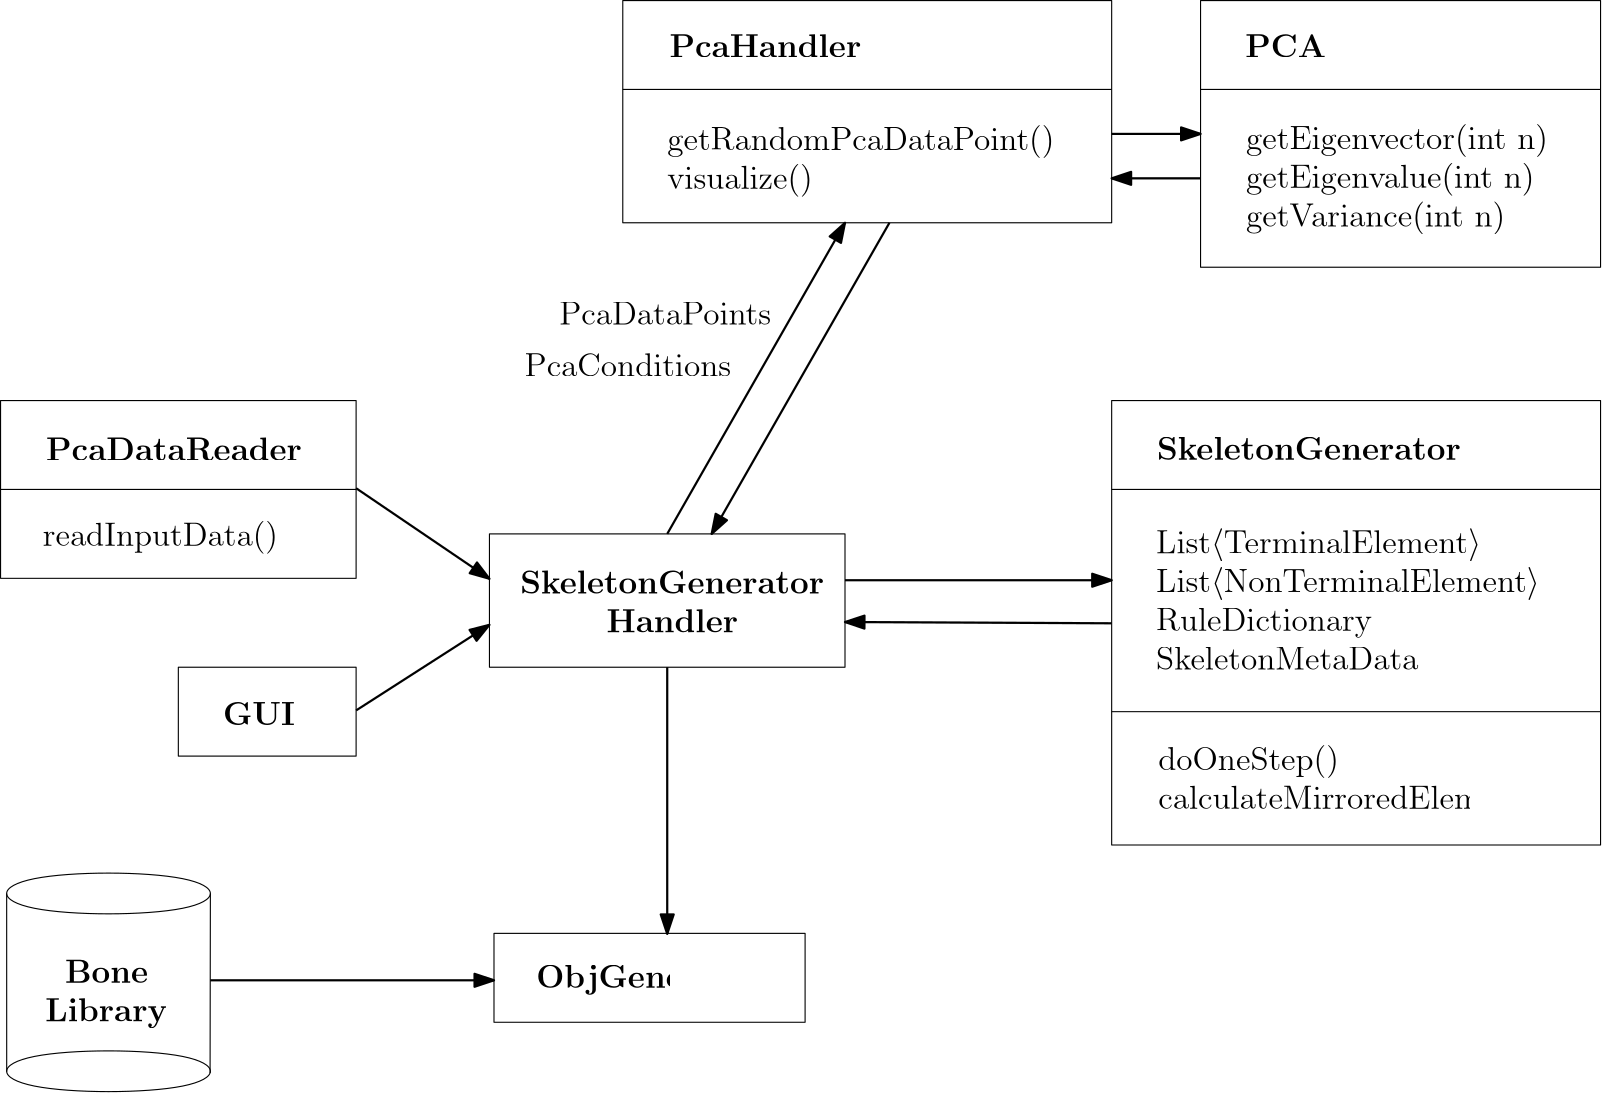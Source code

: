 <?xml version="1.0"?>
<!DOCTYPE ipe SYSTEM "ipe.dtd">
<ipe version="70212" creator="Ipe 7.2.13">
<info created="D:20200527110350" modified="D:20200603115254"/>
<ipestyle name="basic">
<symbol name="arrow/arc(spx)">
<path stroke="sym-stroke" fill="sym-stroke" pen="sym-pen">
0 0 m
-1 0.333 l
-1 -0.333 l
h
</path>
</symbol>
<symbol name="arrow/farc(spx)">
<path stroke="sym-stroke" fill="white" pen="sym-pen">
0 0 m
-1 0.333 l
-1 -0.333 l
h
</path>
</symbol>
<symbol name="arrow/ptarc(spx)">
<path stroke="sym-stroke" fill="sym-stroke" pen="sym-pen">
0 0 m
-1 0.333 l
-0.8 0 l
-1 -0.333 l
h
</path>
</symbol>
<symbol name="arrow/fptarc(spx)">
<path stroke="sym-stroke" fill="white" pen="sym-pen">
0 0 m
-1 0.333 l
-0.8 0 l
-1 -0.333 l
h
</path>
</symbol>
<symbol name="mark/circle(sx)" transformations="translations">
<path fill="sym-stroke">
0.6 0 0 0.6 0 0 e
0.4 0 0 0.4 0 0 e
</path>
</symbol>
<symbol name="mark/disk(sx)" transformations="translations">
<path fill="sym-stroke">
0.6 0 0 0.6 0 0 e
</path>
</symbol>
<symbol name="mark/fdisk(sfx)" transformations="translations">
<group>
<path fill="sym-fill">
0.5 0 0 0.5 0 0 e
</path>
<path fill="sym-stroke" fillrule="eofill">
0.6 0 0 0.6 0 0 e
0.4 0 0 0.4 0 0 e
</path>
</group>
</symbol>
<symbol name="mark/box(sx)" transformations="translations">
<path fill="sym-stroke" fillrule="eofill">
-0.6 -0.6 m
0.6 -0.6 l
0.6 0.6 l
-0.6 0.6 l
h
-0.4 -0.4 m
0.4 -0.4 l
0.4 0.4 l
-0.4 0.4 l
h
</path>
</symbol>
<symbol name="mark/square(sx)" transformations="translations">
<path fill="sym-stroke">
-0.6 -0.6 m
0.6 -0.6 l
0.6 0.6 l
-0.6 0.6 l
h
</path>
</symbol>
<symbol name="mark/fsquare(sfx)" transformations="translations">
<group>
<path fill="sym-fill">
-0.5 -0.5 m
0.5 -0.5 l
0.5 0.5 l
-0.5 0.5 l
h
</path>
<path fill="sym-stroke" fillrule="eofill">
-0.6 -0.6 m
0.6 -0.6 l
0.6 0.6 l
-0.6 0.6 l
h
-0.4 -0.4 m
0.4 -0.4 l
0.4 0.4 l
-0.4 0.4 l
h
</path>
</group>
</symbol>
<symbol name="mark/cross(sx)" transformations="translations">
<group>
<path fill="sym-stroke">
-0.43 -0.57 m
0.57 0.43 l
0.43 0.57 l
-0.57 -0.43 l
h
</path>
<path fill="sym-stroke">
-0.43 0.57 m
0.57 -0.43 l
0.43 -0.57 l
-0.57 0.43 l
h
</path>
</group>
</symbol>
<symbol name="arrow/fnormal(spx)">
<path stroke="sym-stroke" fill="white" pen="sym-pen">
0 0 m
-1 0.333 l
-1 -0.333 l
h
</path>
</symbol>
<symbol name="arrow/pointed(spx)">
<path stroke="sym-stroke" fill="sym-stroke" pen="sym-pen">
0 0 m
-1 0.333 l
-0.8 0 l
-1 -0.333 l
h
</path>
</symbol>
<symbol name="arrow/fpointed(spx)">
<path stroke="sym-stroke" fill="white" pen="sym-pen">
0 0 m
-1 0.333 l
-0.8 0 l
-1 -0.333 l
h
</path>
</symbol>
<symbol name="arrow/linear(spx)">
<path stroke="sym-stroke" pen="sym-pen">
-1 0.333 m
0 0 l
-1 -0.333 l
</path>
</symbol>
<symbol name="arrow/fdouble(spx)">
<path stroke="sym-stroke" fill="white" pen="sym-pen">
0 0 m
-1 0.333 l
-1 -0.333 l
h
-1 0 m
-2 0.333 l
-2 -0.333 l
h
</path>
</symbol>
<symbol name="arrow/double(spx)">
<path stroke="sym-stroke" fill="sym-stroke" pen="sym-pen">
0 0 m
-1 0.333 l
-1 -0.333 l
h
-1 0 m
-2 0.333 l
-2 -0.333 l
h
</path>
</symbol>
<pen name="heavier" value="0.8"/>
<pen name="fat" value="1.2"/>
<pen name="ultrafat" value="2"/>
<symbolsize name="large" value="5"/>
<symbolsize name="small" value="2"/>
<symbolsize name="tiny" value="1.1"/>
<arrowsize name="large" value="10"/>
<arrowsize name="small" value="5"/>
<arrowsize name="tiny" value="3"/>
<color name="red" value="1 0 0"/>
<color name="green" value="0 1 0"/>
<color name="blue" value="0 0 1"/>
<color name="yellow" value="1 1 0"/>
<color name="orange" value="1 0.647 0"/>
<color name="gold" value="1 0.843 0"/>
<color name="purple" value="0.627 0.125 0.941"/>
<color name="gray" value="0.745"/>
<color name="brown" value="0.647 0.165 0.165"/>
<color name="navy" value="0 0 0.502"/>
<color name="pink" value="1 0.753 0.796"/>
<color name="seagreen" value="0.18 0.545 0.341"/>
<color name="turquoise" value="0.251 0.878 0.816"/>
<color name="violet" value="0.933 0.51 0.933"/>
<color name="darkblue" value="0 0 0.545"/>
<color name="darkcyan" value="0 0.545 0.545"/>
<color name="darkgray" value="0.663"/>
<color name="darkgreen" value="0 0.392 0"/>
<color name="darkmagenta" value="0.545 0 0.545"/>
<color name="darkorange" value="1 0.549 0"/>
<color name="darkred" value="0.545 0 0"/>
<color name="lightblue" value="0.678 0.847 0.902"/>
<color name="lightcyan" value="0.878 1 1"/>
<color name="lightgray" value="0.827"/>
<color name="lightgreen" value="0.565 0.933 0.565"/>
<color name="lightyellow" value="1 1 0.878"/>
<dashstyle name="dashed" value="[4] 0"/>
<dashstyle name="dotted" value="[1 3] 0"/>
<dashstyle name="dash dotted" value="[4 2 1 2] 0"/>
<dashstyle name="dash dot dotted" value="[4 2 1 2 1 2] 0"/>
<textsize name="large" value="\large"/>
<textsize name="Large" value="\Large"/>
<textsize name="LARGE" value="\LARGE"/>
<textsize name="huge" value="\huge"/>
<textsize name="Huge" value="\Huge"/>
<textsize name="small" value="\small"/>
<textsize name="footnote" value="\footnotesize"/>
<textsize name="tiny" value="\tiny"/>
<textstyle name="center" begin="\begin{center}" end="\end{center}"/>
<textstyle name="itemize" begin="\begin{itemize}" end="\end{itemize}"/>
<textstyle name="item" begin="\begin{itemize}\item{}" end="\end{itemize}"/>
<gridsize name="4 pts" value="4"/>
<gridsize name="8 pts (~3 mm)" value="8"/>
<gridsize name="16 pts (~6 mm)" value="16"/>
<gridsize name="32 pts (~12 mm)" value="32"/>
<gridsize name="10 pts (~3.5 mm)" value="10"/>
<gridsize name="20 pts (~7 mm)" value="20"/>
<gridsize name="14 pts (~5 mm)" value="14"/>
<gridsize name="28 pts (~10 mm)" value="28"/>
<gridsize name="56 pts (~20 mm)" value="56"/>
<anglesize name="90 deg" value="90"/>
<anglesize name="60 deg" value="60"/>
<anglesize name="45 deg" value="45"/>
<anglesize name="30 deg" value="30"/>
<anglesize name="22.5 deg" value="22.5"/>
<opacity name="10%" value="0.1"/>
<opacity name="30%" value="0.3"/>
<opacity name="50%" value="0.5"/>
<opacity name="75%" value="0.75"/>
<tiling name="falling" angle="-60" step="4" width="1"/>
<tiling name="rising" angle="30" step="4" width="1"/>
</ipestyle>
<page>
<layer name="alpha"/>
<view layers="alpha" active="alpha"/>
<path layer="alpha" matrix="1 0 0 1 48 304" stroke="black" pen="heavier" arrow="normal/normal">
368 464 m
400 464 l
</path>
<path matrix="1 0 0 1 48 304" stroke="black" pen="heavier" arrow="normal/normal">
400 448 m
368 448 l
</path>
<path stroke="black">
416 672 m
416 512 l
592 512 l
592 672 l
h
</path>
<text matrix="1 0 0 1 160.302 -28.978" transformations="translations" pos="272 688" stroke="black" type="minipage" width="128" height="6.642" depth="1.66" valign="top" size="large">\textbf{SkeletonGenerator}</text>
<text matrix="1 0 0 1 144 -30.037" transformations="translations" pos="288 656" stroke="black" type="minipage" width="144.132" height="27.869" depth="22.94" valign="top" size="large">List$\langle$TerminalElement$\rangle$\\
List$\langle$NonTerminalElement$\rangle$\\
RuleDictionary\\
SkeletonMetaData</text>
<text matrix="1 0 0 1 144.785 -44.074" transformations="translations" pos="288 592" stroke="black" type="minipage" width="112" height="15.433" depth="10.47" valign="top" size="large">doOneStep()\\
calculateMirroredElements()</text>
<path matrix="1 0 0 1 160 -32" stroke="black">
256 672 m
432 672 l
</path>
<path matrix="1 0 0 1 160 -32" stroke="black">
256 592 m
432 592 l
</path>
<path matrix="1 0 0 1 -16 304" stroke="black">
256 512 m
256 432 l
432 432 l
432 512 l
h
</path>
<path matrix="1 0 0 1 -16 304" stroke="black">
256 480 m
432 480 l
</path>
<text matrix="1 0 0 1 -15.2148 307.926" transformations="translations" pos="272 496" stroke="black" type="minipage" width="144" height="6.642" depth="1.66" valign="top" size="large">\textbf{PcaHandler}</text>
<text matrix="1 0 0 1 -16 307.141" transformations="translations" pos="272 464" stroke="black" type="minipage" width="144" height="15.433" depth="10.47" valign="top" size="large">getRandomPcaDataPoint()\\
visualize()</text>
<path matrix="1 0 0 1 48 304" stroke="black">
400 512 m
400 416 l
544 416 l
544 512 l
h
</path>
<path matrix="1 0 0 1 48 304" stroke="black">
400 480 m
544 480 l
</path>
<text matrix="1 0 0 1 192.115 307.76" transformations="translations" pos="272 496" stroke="black" type="minipage" width="79.721" height="6.593" depth="1.61" valign="top" size="large">\textbf{PCA}</text>
<text matrix="1 0 0 1 176.393 115.533" transformations="translations" pos="288 656" stroke="black" type="minipage" width="112" height="22.401" depth="17.45" valign="top" size="large">getEigenvector(int n)\\
getEigenvalue(int n)\\
getVariance(int n)</text>
<path matrix="1 0 0 1 -32 160" stroke="black">
48 512 m
48 448 l
176 448 l
176 512 l
h
</path>
<path matrix="1 0 0 1 -32 160" stroke="black">
48 480 m
176 480 l
</path>
<text matrix="1 0 0 1 -239.607 162.748" transformations="translations" pos="272 496" stroke="black" type="minipage" width="96" height="6.642" depth="1.66" valign="top" size="large">\textbf{PcaDataReader}</text>
<text matrix="1 0 0 1 -240.785 164.711" transformations="translations" pos="272 464" stroke="black" type="minipage" width="96" height="8.465" depth="3.49" valign="top" size="large">readInputData() </text>
<path matrix="1 0 0 1 -30.3643 -303.818" stroke="black">
224 784 m
224 752 l
336 752 l
336 784 l
h
</path>
<text matrix="1 0 0 1 -47.1495 -299.107" transformations="translations" pos="256 768" stroke="black" type="minipage" width="48" height="7.807" depth="2.82" valign="top" size="large">\textbf{ObjGenerator}</text>
<path matrix="1 0 0 1 16 -128" stroke="black">
64 704 m
64 672 l
128 672 l
128 704 l
h
</path>
<text matrix="1 0 0 1 -159.941 -204.583" transformations="translations" pos="256 768" stroke="black" type="minipage" width="48" height="6.593" depth="1.61" valign="top" size="large">\textbf{GUI}</text>
<path matrix="1 0 0 1 -433.132 -265.45" stroke="black" fill="white">
448 768
448 752
528 752
528 768 u
</path>
<path matrix="1 0 0 1 -433.132 -329.45" stroke="black" fill="white">
448 768
448 752
528 752
528 768 u
</path>
<path matrix="1 0 0 1 -433.132 -265.45" stroke="black" fill="white">
451.333 760 m
451.342 695.827 l
</path>
<path matrix="1 0 0 1 -433.132 -265.45" stroke="black" fill="white">
524.667 760 m
524.56 695.38 l
</path>
<text matrix="1 0 0 1 -225.834 -297.344" transformations="translations" pos="256 768" stroke="black" type="minipage" width="48" height="14.725" depth="9.75" valign="top" size="large" style="center">\textbf{Bone\\
Library}</text>
<path stroke="black">
192 624 m
192 576 l
320 576 l
320 624 l
h
</path>
<text matrix="1 0 0 1 -54.1965 -157.176" transformations="translations" pos="256 768" stroke="black" type="minipage" width="112" height="13.61" depth="8.64" valign="top" size="large" style="center">\textbf{SkeletonGenerator\\
Handler}</text>
<path stroke="black" pen="heavier" arrow="normal/normal">
144 560.449 m
192 591.259 l
</path>
<path stroke="black" pen="heavier" arrow="normal/normal">
144 640.436 m
192 607.849 l
</path>
<path stroke="black" pen="heavier" arrow="normal/normal">
256 624 m
320 736 l
</path>
<path stroke="black" pen="heavier" arrow="normal/normal">
336 736 m
272 624 l
</path>
<text matrix="1 0 0 1 25.1274 3.51054" transformations="translations" pos="192 704" stroke="black" type="minipage" width="80" height="6.579" depth="1.59" valign="top" size="large">PcaDataPoints</text>
<text matrix="1 0 0 1 12.6379 -14.9468" transformations="translations" pos="192 704" stroke="black" type="minipage" width="80" height="6.642" depth="1.66" valign="top" size="large">PcaConditions</text>
<path matrix="1 0 0 1 0 7.74607" stroke="black" pen="heavier" arrow="normal/normal">
320 599.575 m
416 599.575 l
</path>
<path stroke="black" pen="heavier" arrow="normal/normal">
256 576 m
256 480 l
</path>
<path stroke="black" pen="heavier" arrow="normal/normal">
91.4829 463.294 m
193.636 463.295 l
</path>
<path stroke="black" pen="heavier" arrow="normal/normal">
416 591.814 m
320 592.27 l
</path>
</page>
</ipe>
